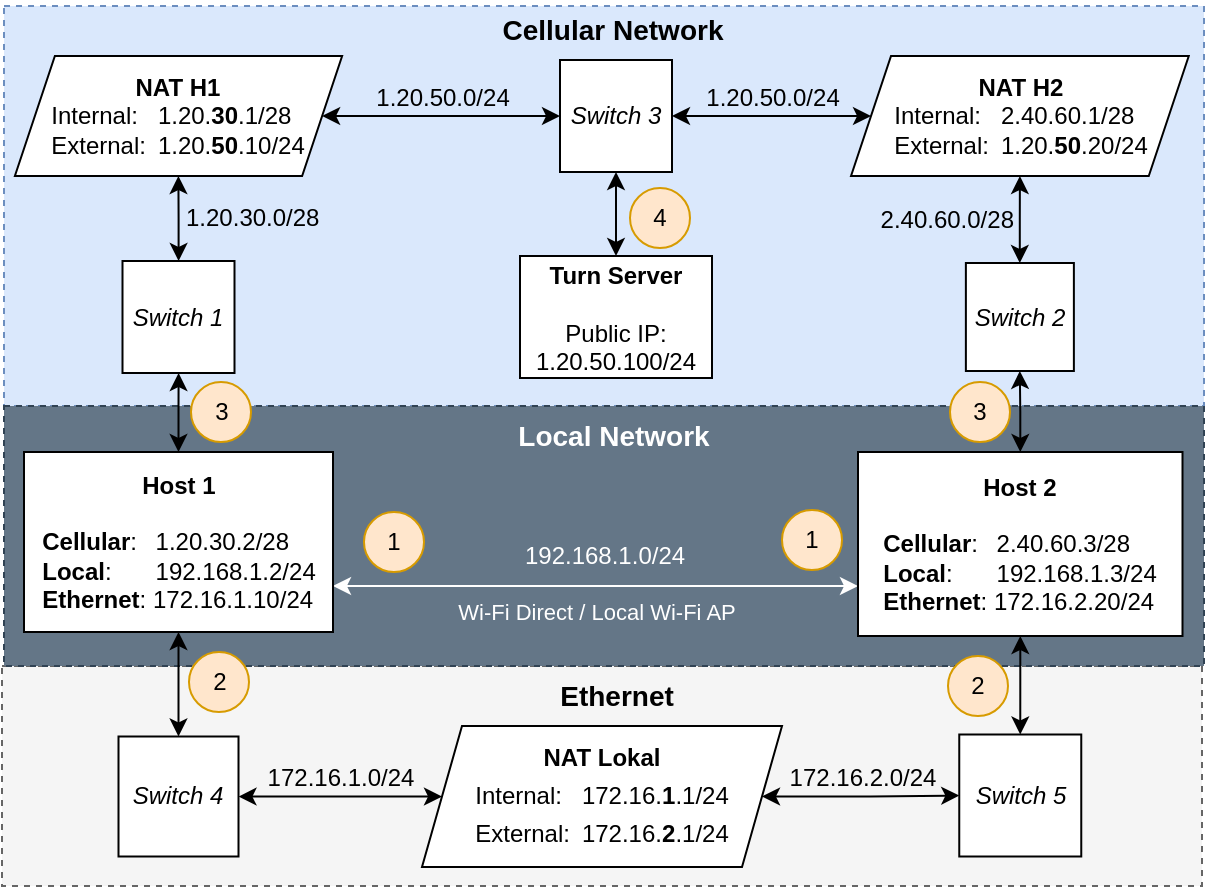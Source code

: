 <mxfile version="24.5.3" type="device">
  <diagram name="Page-1" id="y4iI3hgSICkqScUBPNSd">
    <mxGraphModel dx="1240" dy="730" grid="1" gridSize="10" guides="1" tooltips="1" connect="1" arrows="1" fold="1" page="1" pageScale="1" pageWidth="850" pageHeight="1100" math="0" shadow="0">
      <root>
        <mxCell id="0" />
        <mxCell id="1" parent="0" />
        <mxCell id="SmNu8NIOf34_sHcW9DfF-14" value="" style="rounded=0;whiteSpace=wrap;html=1;fillColor=#dae8fc;strokeColor=#6c8ebf;dashed=1;" parent="1" vertex="1">
          <mxGeometry x="41" y="43" width="600" height="200" as="geometry" />
        </mxCell>
        <mxCell id="GLpNUh4EjLzfNGVoxBfr-5" value="" style="rounded=0;whiteSpace=wrap;html=1;fillColor=#f5f5f5;strokeColor=#666666;dashed=1;fontColor=#333333;" parent="1" vertex="1">
          <mxGeometry x="40" y="373" width="600" height="110" as="geometry" />
        </mxCell>
        <mxCell id="GLpNUh4EjLzfNGVoxBfr-4" value="" style="endArrow=classic;startArrow=classic;html=1;rounded=0;" parent="1" source="osuqztLtwwRmlJ5mbBu6-2" target="GLpNUh4EjLzfNGVoxBfr-1" edge="1">
          <mxGeometry width="50" height="50" relative="1" as="geometry">
            <mxPoint x="341" y="123" as="sourcePoint" />
            <mxPoint x="320" y="177" as="targetPoint" />
          </mxGeometry>
        </mxCell>
        <mxCell id="SmNu8NIOf34_sHcW9DfF-10" value="" style="rounded=0;whiteSpace=wrap;html=1;dashed=1;fillColor=#647687;fontColor=#ffffff;strokeColor=#314354;" parent="1" vertex="1">
          <mxGeometry x="41" y="243" width="600" height="130" as="geometry" />
        </mxCell>
        <mxCell id="dAWpfGcIbrJBMm8bUemz-1" value="&lt;div&gt;&lt;span style=&quot;background-color: initial;&quot;&gt;Wi-Fi Direct / Local Wi-Fi AP&lt;/span&gt;&lt;br&gt;&lt;/div&gt;" style="edgeStyle=orthogonalEdgeStyle;rounded=0;orthogonalLoop=1;jettySize=auto;html=1;startArrow=classic;startFill=1;strokeWidth=1;labelBackgroundColor=none;verticalAlign=top;fontColor=#FFFFFF;strokeColor=#FFFFFF;" parent="1" source="1q6Hv9pTBFsrhWVItdsr-1" target="1q6Hv9pTBFsrhWVItdsr-8" edge="1">
          <mxGeometry relative="1" as="geometry">
            <Array as="points">
              <mxPoint x="331" y="333" />
              <mxPoint x="331" y="333" />
            </Array>
          </mxGeometry>
        </mxCell>
        <mxCell id="1q6Hv9pTBFsrhWVItdsr-1" value="&lt;div&gt;&lt;b&gt;Host 1&lt;/b&gt;&lt;br&gt;&lt;/div&gt;&lt;div&gt;&lt;b&gt;&lt;br&gt;&lt;/b&gt;&lt;/div&gt;&lt;div style=&quot;text-align: left;&quot;&gt;&lt;span style=&quot;background-color: rgb(255, 255, 255);&quot;&gt;&lt;b style=&quot;&quot;&gt;Cellular&lt;/b&gt;:&lt;span style=&quot;white-space: pre;&quot;&gt;&#x9;&lt;/span&gt;&amp;nbsp;1.20.30.2/28&lt;br&gt;&lt;/span&gt;&lt;/div&gt;&lt;div style=&quot;text-align: left;&quot;&gt;&lt;font style=&quot;background-color: rgb(255, 255, 255);&quot;&gt;&lt;b&gt;Local&lt;/b&gt;:&lt;span style=&quot;white-space: pre;&quot;&gt;&#x9;&lt;/span&gt;&amp;nbsp;192.168.1.2/24&lt;/font&gt;&lt;/div&gt;&lt;div style=&quot;text-align: left;&quot;&gt;&lt;font style=&quot;background-color: rgb(255, 255, 255);&quot;&gt;&lt;b&gt;Ethernet&lt;/b&gt;: 172.16.1.10/24&lt;/font&gt;&lt;br&gt;&lt;/div&gt;" style="rounded=0;whiteSpace=wrap;html=1;" parent="1" vertex="1">
          <mxGeometry x="51" y="266" width="154.5" height="90" as="geometry" />
        </mxCell>
        <mxCell id="SmNu8NIOf34_sHcW9DfF-6" value="" style="edgeStyle=orthogonalEdgeStyle;rounded=0;orthogonalLoop=1;jettySize=auto;html=1;startArrow=classic;startFill=1;" parent="1" source="1q6Hv9pTBFsrhWVItdsr-8" target="SmNu8NIOf34_sHcW9DfF-5" edge="1">
          <mxGeometry relative="1" as="geometry" />
        </mxCell>
        <mxCell id="1q6Hv9pTBFsrhWVItdsr-8" value="&lt;div&gt;&lt;b&gt;Host 2&lt;/b&gt;&lt;br&gt;&lt;/div&gt;&lt;div&gt;&lt;b&gt;&lt;br&gt;&lt;/b&gt;&lt;/div&gt;&lt;div style=&quot;text-align: left;&quot;&gt;&lt;b&gt;Cellular&lt;/b&gt;: &lt;span style=&quot;white-space: pre;&quot;&gt;&#x9;&lt;/span&gt;&amp;nbsp;2.40.60.3/28&lt;/div&gt;&lt;div style=&quot;text-align: left;&quot;&gt;&lt;b&gt;Local&lt;/b&gt;:&lt;span style=&quot;white-space: pre;&quot;&gt;&#x9;&lt;/span&gt;&amp;nbsp;192.168.1.3/24&lt;br&gt;&lt;/div&gt;&lt;div style=&quot;text-align: left;&quot;&gt;&lt;b&gt;Ethernet&lt;/b&gt;: 172.16.2.20/24&lt;br&gt;&lt;/div&gt;" style="whiteSpace=wrap;html=1;" parent="1" vertex="1">
          <mxGeometry x="468" y="266" width="162.25" height="92" as="geometry" />
        </mxCell>
        <mxCell id="SmNu8NIOf34_sHcW9DfF-4" value="&lt;span style=&quot;color: rgb(0, 0, 0); font-family: Helvetica; font-size: 12px; font-style: normal; font-variant-ligatures: normal; font-variant-caps: normal; font-weight: 400; letter-spacing: normal; orphans: 2; text-align: center; text-indent: 0px; text-transform: none; widows: 2; word-spacing: 0px; -webkit-text-stroke-width: 0px; white-space: nowrap; text-decoration-thickness: initial; text-decoration-style: initial; text-decoration-color: initial; float: none; display: inline !important;&quot;&gt;1.20.30.0/28&lt;/span&gt;" style="edgeStyle=orthogonalEdgeStyle;rounded=0;orthogonalLoop=1;jettySize=auto;html=1;startArrow=classic;startFill=1;labelPosition=right;verticalLabelPosition=middle;align=left;verticalAlign=middle;fontSize=12;labelBackgroundColor=none;spacingLeft=2;" parent="1" source="SmNu8NIOf34_sHcW9DfF-1" target="LdGIRn7fnYtvc6lBNHT6-3" edge="1">
          <mxGeometry relative="1" as="geometry">
            <mxPoint x="121" y="147.0" as="targetPoint" />
          </mxGeometry>
        </mxCell>
        <mxCell id="SmNu8NIOf34_sHcW9DfF-1" value="&lt;i&gt;Switch 1&lt;/i&gt;" style="whiteSpace=wrap;html=1;aspect=fixed;" parent="1" vertex="1">
          <mxGeometry x="100.25" y="170.5" width="56" height="56" as="geometry" />
        </mxCell>
        <mxCell id="HeIuiyx35pgXJjmiXsRd-1" value="&lt;span style=&quot;color: rgb(0, 0, 0); font-family: Helvetica; font-size: 12px; font-style: normal; font-variant-ligatures: normal; font-variant-caps: normal; font-weight: 400; letter-spacing: normal; orphans: 2; text-align: center; text-indent: 0px; text-transform: none; widows: 2; word-spacing: 0px; -webkit-text-stroke-width: 0px; white-space: nowrap; text-decoration-thickness: initial; text-decoration-style: initial; text-decoration-color: initial; float: none; display: inline !important;&quot;&gt;1.20.50.0/24&lt;/span&gt;" style="edgeStyle=orthogonalEdgeStyle;rounded=0;orthogonalLoop=1;jettySize=auto;html=1;startArrow=classic;startFill=1;strokeColor=#000000;strokeWidth=1;labelBackgroundColor=none;verticalAlign=bottom;fontSize=12;" parent="1" source="osuqztLtwwRmlJ5mbBu6-2" target="LdGIRn7fnYtvc6lBNHT6-2" edge="1">
          <mxGeometry relative="1" as="geometry">
            <mxPoint x="521.75" y="100" as="targetPoint" />
          </mxGeometry>
        </mxCell>
        <mxCell id="SmNu8NIOf34_sHcW9DfF-8" value="&lt;span style=&quot;color: rgb(0, 0, 0); font-family: Helvetica; font-size: 12px; font-style: normal; font-variant-ligatures: normal; font-variant-caps: normal; font-weight: 400; letter-spacing: normal; orphans: 2; text-align: center; text-indent: 0px; text-transform: none; widows: 2; word-spacing: 0px; -webkit-text-stroke-width: 0px; white-space: nowrap; text-decoration-thickness: initial; text-decoration-style: initial; text-decoration-color: initial; float: none; display: inline !important;&quot;&gt;2.40.60.0/28&lt;/span&gt;" style="edgeStyle=orthogonalEdgeStyle;rounded=0;orthogonalLoop=1;jettySize=auto;html=1;startArrow=classic;startFill=1;fontSize=12;labelPosition=left;verticalLabelPosition=middle;align=right;verticalAlign=middle;spacingRight=2;labelBackgroundColor=none;" parent="1" source="SmNu8NIOf34_sHcW9DfF-5" target="LdGIRn7fnYtvc6lBNHT6-2" edge="1">
          <mxGeometry relative="1" as="geometry">
            <mxPoint x="571.25" y="150" as="targetPoint" />
          </mxGeometry>
        </mxCell>
        <mxCell id="SmNu8NIOf34_sHcW9DfF-5" value="&lt;i&gt;Switch 2&lt;/i&gt;" style="whiteSpace=wrap;html=1;aspect=fixed;" parent="1" vertex="1">
          <mxGeometry x="521.94" y="171.5" width="54" height="54" as="geometry" />
        </mxCell>
        <mxCell id="SmNu8NIOf34_sHcW9DfF-11" value="Local Network" style="text;html=1;strokeColor=none;fillColor=none;align=center;verticalAlign=middle;whiteSpace=wrap;rounded=0;fontStyle=1;fontSize=14;fontColor=#FFFFFF;" parent="1" vertex="1">
          <mxGeometry x="274" y="243" width="144" height="30" as="geometry" />
        </mxCell>
        <mxCell id="SmNu8NIOf34_sHcW9DfF-15" value="Cellular Network" style="text;html=1;strokeColor=none;fillColor=none;align=center;verticalAlign=middle;whiteSpace=wrap;rounded=0;fontStyle=1;fontSize=14;" parent="1" vertex="1">
          <mxGeometry x="223" y="40" width="245" height="30" as="geometry" />
        </mxCell>
        <mxCell id="GLpNUh4EjLzfNGVoxBfr-1" value="&lt;div&gt;&lt;b&gt;Turn Server&lt;/b&gt;&lt;/div&gt;&lt;div&gt;&lt;br&gt;&lt;/div&gt;&lt;div&gt;Public IP:&lt;/div&gt;&lt;div&gt;1.20.50.100/24&lt;br&gt;&lt;/div&gt;" style="rounded=0;whiteSpace=wrap;html=1;" parent="1" vertex="1">
          <mxGeometry x="299" y="168" width="96" height="61" as="geometry" />
        </mxCell>
        <mxCell id="GLpNUh4EjLzfNGVoxBfr-9" value="&lt;span style=&quot;color: rgb(0, 0, 0); font-family: Helvetica; font-size: 12px; font-style: normal; font-variant-ligatures: normal; font-variant-caps: normal; font-weight: 400; letter-spacing: normal; orphans: 2; text-align: center; text-indent: 0px; text-transform: none; widows: 2; word-spacing: 0px; -webkit-text-stroke-width: 0px; white-space: nowrap; text-decoration-thickness: initial; text-decoration-style: initial; text-decoration-color: initial; float: none; display: inline !important;&quot;&gt;172.16.1.0/24&lt;/span&gt;" style="edgeStyle=orthogonalEdgeStyle;rounded=0;orthogonalLoop=1;jettySize=auto;html=1;startArrow=classic;startFill=1;labelBackgroundColor=none;verticalAlign=bottom;" parent="1" source="GLpNUh4EjLzfNGVoxBfr-6" target="LdGIRn7fnYtvc6lBNHT6-1" edge="1">
          <mxGeometry relative="1" as="geometry">
            <mxPoint x="298.12" y="438.75" as="targetPoint" />
          </mxGeometry>
        </mxCell>
        <mxCell id="GLpNUh4EjLzfNGVoxBfr-6" value="&lt;i&gt;Switch 4&lt;/i&gt;" style="whiteSpace=wrap;html=1;aspect=fixed;" parent="1" vertex="1">
          <mxGeometry x="98.25" y="408.25" width="60" height="60" as="geometry" />
        </mxCell>
        <mxCell id="GLpNUh4EjLzfNGVoxBfr-7" value="&lt;i&gt;Switch 5&lt;/i&gt;" style="whiteSpace=wrap;html=1;aspect=fixed;" parent="1" vertex="1">
          <mxGeometry x="518.63" y="407.25" width="61" height="61" as="geometry" />
        </mxCell>
        <mxCell id="GLpNUh4EjLzfNGVoxBfr-10" style="edgeStyle=orthogonalEdgeStyle;rounded=0;orthogonalLoop=1;jettySize=auto;html=1;entryX=0.5;entryY=0;entryDx=0;entryDy=0;startArrow=classic;startFill=1;" parent="1" source="1q6Hv9pTBFsrhWVItdsr-8" target="GLpNUh4EjLzfNGVoxBfr-7" edge="1">
          <mxGeometry relative="1" as="geometry" />
        </mxCell>
        <mxCell id="GLpNUh4EjLzfNGVoxBfr-8" style="edgeStyle=orthogonalEdgeStyle;rounded=0;orthogonalLoop=1;jettySize=auto;html=1;entryX=0.5;entryY=0;entryDx=0;entryDy=0;startArrow=classic;startFill=1;" parent="1" source="1q6Hv9pTBFsrhWVItdsr-1" target="GLpNUh4EjLzfNGVoxBfr-6" edge="1">
          <mxGeometry relative="1" as="geometry" />
        </mxCell>
        <mxCell id="GLpNUh4EjLzfNGVoxBfr-11" value="&lt;div style=&quot;font-size: 14px;&quot;&gt;Ethernet&lt;/div&gt;" style="text;html=1;align=center;verticalAlign=middle;resizable=0;points=[];autosize=1;strokeColor=none;fillColor=none;fontStyle=1;fontSize=14;" parent="1" vertex="1">
          <mxGeometry x="307" y="373" width="80" height="30" as="geometry" />
        </mxCell>
        <mxCell id="GLpNUh4EjLzfNGVoxBfr-14" value="&lt;span style=&quot;color: rgb(0, 0, 0); font-family: Helvetica; font-size: 12px; font-style: normal; font-variant-ligatures: normal; font-variant-caps: normal; font-weight: 400; letter-spacing: normal; orphans: 2; text-align: center; text-indent: 0px; text-transform: none; widows: 2; word-spacing: 0px; -webkit-text-stroke-width: 0px; white-space: nowrap; text-decoration-thickness: initial; text-decoration-style: initial; text-decoration-color: initial; float: none; display: inline !important;&quot;&gt;172.16.2.0/24&lt;/span&gt;" style="edgeStyle=orthogonalEdgeStyle;rounded=0;orthogonalLoop=1;jettySize=auto;html=1;entryX=0;entryY=0.5;entryDx=0;entryDy=0;startArrow=classic;startFill=1;labelBackgroundColor=none;verticalAlign=bottom;" parent="1" source="LdGIRn7fnYtvc6lBNHT6-1" target="GLpNUh4EjLzfNGVoxBfr-7" edge="1">
          <mxGeometry relative="1" as="geometry">
            <mxPoint x="394.12" y="438.75" as="sourcePoint" />
          </mxGeometry>
        </mxCell>
        <mxCell id="GLpNUh4EjLzfNGVoxBfr-17" value="192.168.1.0/24" style="text;html=1;align=center;verticalAlign=middle;resizable=0;points=[];autosize=1;strokeColor=none;fillColor=none;fontColor=#FFFFFF;" parent="1" vertex="1">
          <mxGeometry x="291" y="303" width="100" height="30" as="geometry" />
        </mxCell>
        <mxCell id="osuqztLtwwRmlJ5mbBu6-3" value="&lt;span style=&quot;color: rgb(0, 0, 0); font-family: Helvetica; font-size: 12px; font-style: normal; font-variant-ligatures: normal; font-variant-caps: normal; font-weight: 400; letter-spacing: normal; orphans: 2; text-align: center; text-indent: 0px; text-transform: none; widows: 2; word-spacing: 0px; -webkit-text-stroke-width: 0px; white-space: nowrap; text-decoration-thickness: initial; text-decoration-style: initial; text-decoration-color: initial; float: none; display: inline !important;&quot;&gt;1.20.50.0/24&lt;/span&gt;" style="edgeStyle=orthogonalEdgeStyle;rounded=0;orthogonalLoop=1;jettySize=auto;html=1;entryX=0;entryY=0.5;entryDx=0;entryDy=0;startArrow=classic;startFill=1;strokeColor=#000000;strokeWidth=1;labelBackgroundColor=none;verticalAlign=bottom;fontSize=12;" parent="1" source="LdGIRn7fnYtvc6lBNHT6-3" target="osuqztLtwwRmlJ5mbBu6-2" edge="1">
          <mxGeometry relative="1" as="geometry">
            <mxPoint x="166.5" y="100.0" as="sourcePoint" />
            <mxPoint x="522" y="100" as="targetPoint" />
          </mxGeometry>
        </mxCell>
        <mxCell id="osuqztLtwwRmlJ5mbBu6-2" value="&lt;i&gt;Switch 3&lt;/i&gt;" style="whiteSpace=wrap;html=1;aspect=fixed;" parent="1" vertex="1">
          <mxGeometry x="319" y="70" width="56" height="56" as="geometry" />
        </mxCell>
        <mxCell id="bShd9KSmQWB6PqHD8nvQ-1" value="1" style="ellipse;whiteSpace=wrap;html=1;fillColor=#ffe6cc;strokeColor=#d79b00;" parent="1" vertex="1">
          <mxGeometry x="221" y="296" width="30" height="30" as="geometry" />
        </mxCell>
        <mxCell id="bShd9KSmQWB6PqHD8nvQ-2" value="2" style="ellipse;whiteSpace=wrap;html=1;fillColor=#ffe6cc;strokeColor=#d79b00;" parent="1" vertex="1">
          <mxGeometry x="133.5" y="366" width="30" height="30" as="geometry" />
        </mxCell>
        <mxCell id="bShd9KSmQWB6PqHD8nvQ-3" value="3" style="ellipse;whiteSpace=wrap;html=1;fillColor=#ffe6cc;strokeColor=#d79b00;" parent="1" vertex="1">
          <mxGeometry x="134.5" y="231" width="30" height="30" as="geometry" />
        </mxCell>
        <mxCell id="bShd9KSmQWB6PqHD8nvQ-4" value="3" style="ellipse;whiteSpace=wrap;html=1;fillColor=#ffe6cc;strokeColor=#d79b00;" parent="1" vertex="1">
          <mxGeometry x="514" y="231" width="30" height="30" as="geometry" />
        </mxCell>
        <mxCell id="bShd9KSmQWB6PqHD8nvQ-5" value="2" style="ellipse;whiteSpace=wrap;html=1;fillColor=#ffe6cc;strokeColor=#d79b00;" parent="1" vertex="1">
          <mxGeometry x="513" y="368" width="30" height="30" as="geometry" />
        </mxCell>
        <mxCell id="bShd9KSmQWB6PqHD8nvQ-6" value="1" style="ellipse;whiteSpace=wrap;html=1;fillColor=#ffe6cc;strokeColor=#d79b00;" parent="1" vertex="1">
          <mxGeometry x="430" y="295" width="30" height="30" as="geometry" />
        </mxCell>
        <mxCell id="LdGIRn7fnYtvc6lBNHT6-1" value="&lt;div style=&quot;color: rgb(51, 51, 51); font-family: &amp;quot;Droid Sans Mono&amp;quot;, &amp;quot;monospace&amp;quot;, monospace; font-size: 14px; line-height: 19px; white-space: pre;&quot;&gt;&lt;div style=&quot;color: rgb(0, 0, 0); font-family: Helvetica; font-size: 12px; white-space: normal;&quot;&gt;&lt;b&gt;NAT&amp;nbsp;&lt;/b&gt;&lt;b style=&quot;background-color: initial;&quot;&gt;Lokal&lt;/b&gt;&lt;br&gt;&lt;/div&gt;&lt;div style=&quot;text-align: left; color: rgb(0, 0, 0); font-family: Helvetica; font-size: 12px; white-space: normal;&quot;&gt;Internal:&lt;span style=&quot;white-space: pre;&quot;&gt;&#x9;&lt;/span&gt;&lt;span style=&quot;background-color: initial;&quot;&gt;172.16.&lt;b&gt;1&lt;/b&gt;.1/24&lt;/span&gt;&lt;/div&gt;&lt;div style=&quot;text-align: left; color: rgb(0, 0, 0); font-family: Helvetica; font-size: 12px; white-space: normal;&quot;&gt;&lt;span style=&quot;background-color: initial;&quot;&gt;External:&lt;span style=&quot;white-space: pre;&quot;&gt;&#x9;&lt;/span&gt;&lt;/span&gt;&lt;span style=&quot;background-color: initial;&quot;&gt;172.16.&lt;b&gt;2&lt;/b&gt;.1/24&lt;/span&gt;&lt;/div&gt;&lt;/div&gt;" style="shape=parallelogram;perimeter=parallelogramPerimeter;whiteSpace=wrap;html=1;fixedSize=1;labelBackgroundColor=none;" vertex="1" parent="1">
          <mxGeometry x="250" y="403" width="180" height="70.5" as="geometry" />
        </mxCell>
        <mxCell id="SmNu8NIOf34_sHcW9DfF-2" value="" style="edgeStyle=orthogonalEdgeStyle;rounded=0;orthogonalLoop=1;jettySize=auto;html=1;startArrow=classic;startFill=1;" parent="1" source="1q6Hv9pTBFsrhWVItdsr-1" target="SmNu8NIOf34_sHcW9DfF-1" edge="1">
          <mxGeometry relative="1" as="geometry" />
        </mxCell>
        <mxCell id="LdGIRn7fnYtvc6lBNHT6-2" value="&lt;b style=&quot;forced-color-adjust: none; color: rgb(0, 0, 0); font-family: Helvetica; font-size: 12px; font-style: normal; font-variant-ligatures: normal; font-variant-caps: normal; letter-spacing: normal; orphans: 2; text-align: center; text-indent: 0px; text-transform: none; widows: 2; word-spacing: 0px; -webkit-text-stroke-width: 0px; white-space: normal; text-decoration-thickness: initial; text-decoration-style: initial; text-decoration-color: initial;&quot;&gt;NAT H2&lt;/b&gt;&lt;br style=&quot;forced-color-adjust: none; color: rgb(0, 0, 0); font-family: Helvetica; font-size: 12px; font-style: normal; font-variant-ligatures: normal; font-variant-caps: normal; font-weight: 400; letter-spacing: normal; orphans: 2; text-align: center; text-indent: 0px; text-transform: none; widows: 2; word-spacing: 0px; -webkit-text-stroke-width: 0px; white-space: normal; text-decoration-thickness: initial; text-decoration-style: initial; text-decoration-color: initial;&quot;&gt;&lt;div style=&quot;text-align: left; forced-color-adjust: none; color: rgb(0, 0, 0); font-family: Helvetica; font-size: 12px; font-style: normal; font-variant-ligatures: normal; font-variant-caps: normal; font-weight: 400; letter-spacing: normal; orphans: 2; text-indent: 0px; text-transform: none; widows: 2; word-spacing: 0px; -webkit-text-stroke-width: 0px; white-space: normal; text-decoration-thickness: initial; text-decoration-style: initial; text-decoration-color: initial;&quot;&gt;&lt;span style=&quot;forced-color-adjust: none;&quot;&gt;Internal:&lt;span style=&quot;white-space: pre;&quot;&gt;&#x9;&lt;/span&gt;2.40.60.1/28&lt;/span&gt;&lt;/div&gt;&lt;div style=&quot;text-align: left; forced-color-adjust: none; color: rgb(0, 0, 0); font-family: Helvetica; font-size: 12px; font-style: normal; font-variant-ligatures: normal; font-variant-caps: normal; letter-spacing: normal; orphans: 2; text-indent: 0px; text-transform: none; widows: 2; word-spacing: 0px; -webkit-text-stroke-width: 0px; white-space: normal; text-decoration-thickness: initial; text-decoration-style: initial; text-decoration-color: initial;&quot;&gt;&lt;span style=&quot;font-weight: 400;&quot;&gt;External:&lt;span style=&quot;white-space: pre;&quot;&gt;&#x9;&lt;/span&gt;1.20.&lt;/span&gt;&lt;b&gt;50&lt;/b&gt;.20/24&lt;br&gt;&lt;/div&gt;" style="shape=parallelogram;perimeter=parallelogramPerimeter;whiteSpace=wrap;html=1;fixedSize=1;" vertex="1" parent="1">
          <mxGeometry x="464.51" y="68" width="168.87" height="60" as="geometry" />
        </mxCell>
        <mxCell id="LdGIRn7fnYtvc6lBNHT6-3" value="&lt;b&gt;NAT H1&lt;/b&gt;&lt;br&gt;&lt;div style=&quot;text-align: left;&quot;&gt;Internal:&lt;span style=&quot;white-space: pre;&quot;&gt;&#x9;&lt;/span&gt;1.20.&lt;b&gt;30&lt;/b&gt;.1/28&lt;/div&gt;&lt;div style=&quot;text-align: left;&quot;&gt;External:&lt;span style=&quot;white-space: pre;&quot;&gt;&#x9;&lt;/span&gt;1.20.&lt;b&gt;50&lt;/b&gt;.10/24&lt;/div&gt;" style="shape=parallelogram;perimeter=parallelogramPerimeter;whiteSpace=wrap;html=1;fixedSize=1;" vertex="1" parent="1">
          <mxGeometry x="46.44" y="68" width="163.62" height="60" as="geometry" />
        </mxCell>
        <mxCell id="LdGIRn7fnYtvc6lBNHT6-4" value="4" style="ellipse;whiteSpace=wrap;html=1;fillColor=#ffe6cc;strokeColor=#d79b00;" vertex="1" parent="1">
          <mxGeometry x="354" y="134" width="30" height="30" as="geometry" />
        </mxCell>
      </root>
    </mxGraphModel>
  </diagram>
</mxfile>
